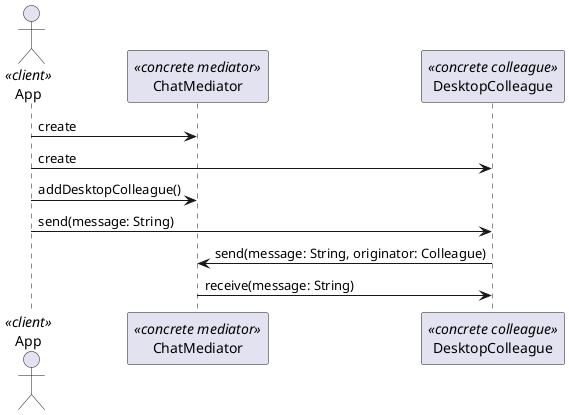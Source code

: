 @startuml

actor App <<client>>
participant ChatMediator <<concrete mediator>>
participant DesktopColleague <<concrete colleague>>

App -> ChatMediator: create

App -> DesktopColleague: create

App -> ChatMediator: addDesktopColleague()

App -> DesktopColleague: send(message: String)
    DesktopColleague -> ChatMediator: send(message: String, originator: Colleague)
    ChatMediator -> DesktopColleague: receive(message: String)

@enduml
